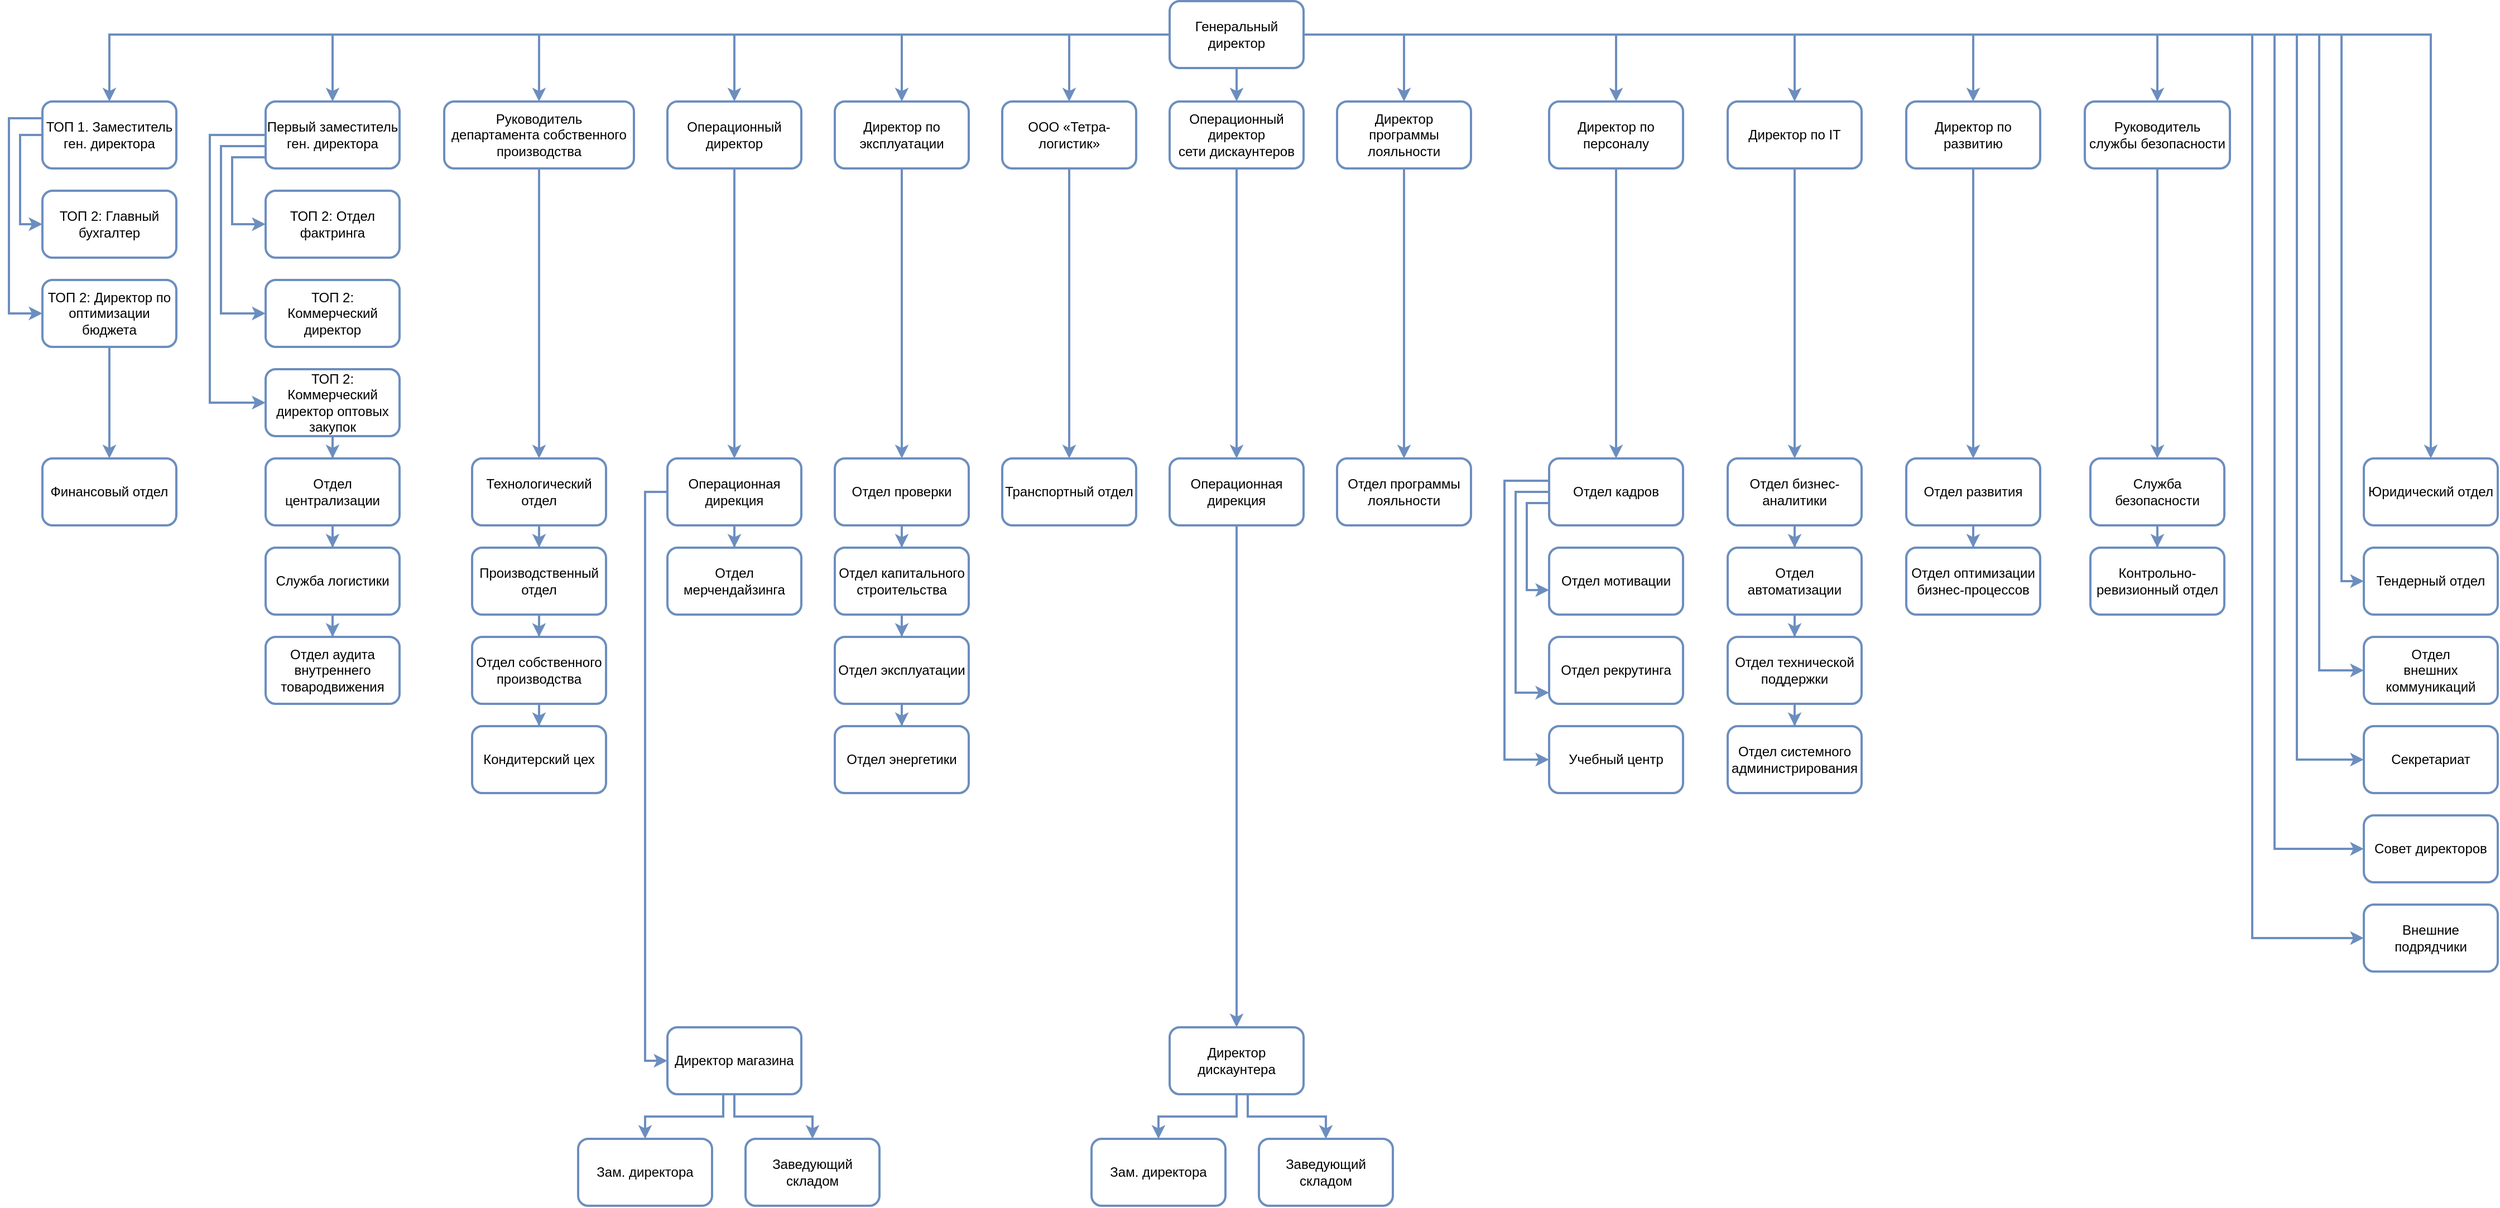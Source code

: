<mxfile version="16.6.4" type="github">
  <diagram id="-l4N7mPJnR7DwYYvwchL" name="Page-1">
    <mxGraphModel dx="2836" dy="735" grid="1" gridSize="10" guides="1" tooltips="1" connect="1" arrows="1" fold="1" page="1" pageScale="1" pageWidth="827" pageHeight="1169" math="0" shadow="0">
      <root>
        <mxCell id="0" />
        <mxCell id="1" parent="0" />
        <mxCell id="12keqQT0M9oRfYRMXGiq-3" value="" style="edgeStyle=orthogonalEdgeStyle;rounded=0;orthogonalLoop=1;jettySize=auto;html=1;strokeColor=#6C8EBF;strokeWidth=2;" parent="1" source="12keqQT0M9oRfYRMXGiq-1" target="12keqQT0M9oRfYRMXGiq-2" edge="1">
          <mxGeometry relative="1" as="geometry" />
        </mxCell>
        <mxCell id="12keqQT0M9oRfYRMXGiq-5" value="" style="edgeStyle=orthogonalEdgeStyle;rounded=0;orthogonalLoop=1;jettySize=auto;html=1;fontColor=default;strokeColor=#6C8EBF;strokeWidth=2;" parent="1" source="12keqQT0M9oRfYRMXGiq-1" target="12keqQT0M9oRfYRMXGiq-4" edge="1">
          <mxGeometry relative="1" as="geometry" />
        </mxCell>
        <mxCell id="12keqQT0M9oRfYRMXGiq-7" value="" style="edgeStyle=orthogonalEdgeStyle;rounded=0;orthogonalLoop=1;jettySize=auto;html=1;fontColor=default;strokeColor=#6C8EBF;strokeWidth=2;" parent="1" source="12keqQT0M9oRfYRMXGiq-1" target="12keqQT0M9oRfYRMXGiq-6" edge="1">
          <mxGeometry relative="1" as="geometry" />
        </mxCell>
        <mxCell id="12keqQT0M9oRfYRMXGiq-9" value="" style="edgeStyle=orthogonalEdgeStyle;rounded=0;orthogonalLoop=1;jettySize=auto;html=1;fontColor=default;strokeColor=#6C8EBF;strokeWidth=2;" parent="1" source="12keqQT0M9oRfYRMXGiq-1" target="12keqQT0M9oRfYRMXGiq-8" edge="1">
          <mxGeometry relative="1" as="geometry" />
        </mxCell>
        <mxCell id="12keqQT0M9oRfYRMXGiq-11" value="" style="edgeStyle=orthogonalEdgeStyle;rounded=0;orthogonalLoop=1;jettySize=auto;html=1;fontColor=default;strokeColor=#6C8EBF;strokeWidth=2;" parent="1" source="12keqQT0M9oRfYRMXGiq-1" target="12keqQT0M9oRfYRMXGiq-10" edge="1">
          <mxGeometry relative="1" as="geometry" />
        </mxCell>
        <mxCell id="12keqQT0M9oRfYRMXGiq-13" value="" style="edgeStyle=orthogonalEdgeStyle;rounded=0;orthogonalLoop=1;jettySize=auto;html=1;fontColor=default;strokeColor=#6C8EBF;strokeWidth=2;" parent="1" source="12keqQT0M9oRfYRMXGiq-1" target="12keqQT0M9oRfYRMXGiq-12" edge="1">
          <mxGeometry relative="1" as="geometry" />
        </mxCell>
        <mxCell id="12keqQT0M9oRfYRMXGiq-17" value="" style="edgeStyle=orthogonalEdgeStyle;rounded=0;orthogonalLoop=1;jettySize=auto;html=1;fontColor=default;strokeColor=#6C8EBF;strokeWidth=2;" parent="1" source="12keqQT0M9oRfYRMXGiq-1" target="12keqQT0M9oRfYRMXGiq-16" edge="1">
          <mxGeometry relative="1" as="geometry" />
        </mxCell>
        <mxCell id="12keqQT0M9oRfYRMXGiq-21" value="" style="edgeStyle=orthogonalEdgeStyle;rounded=0;orthogonalLoop=1;jettySize=auto;html=1;fontColor=default;strokeColor=#6C8EBF;strokeWidth=2;" parent="1" source="12keqQT0M9oRfYRMXGiq-1" target="12keqQT0M9oRfYRMXGiq-20" edge="1">
          <mxGeometry relative="1" as="geometry" />
        </mxCell>
        <mxCell id="12keqQT0M9oRfYRMXGiq-23" value="" style="edgeStyle=orthogonalEdgeStyle;rounded=0;orthogonalLoop=1;jettySize=auto;html=1;fontColor=default;strokeColor=#6C8EBF;strokeWidth=2;" parent="1" source="12keqQT0M9oRfYRMXGiq-1" target="12keqQT0M9oRfYRMXGiq-22" edge="1">
          <mxGeometry relative="1" as="geometry" />
        </mxCell>
        <mxCell id="12keqQT0M9oRfYRMXGiq-25" value="" style="edgeStyle=orthogonalEdgeStyle;rounded=0;orthogonalLoop=1;jettySize=auto;html=1;fontColor=default;strokeColor=#6C8EBF;strokeWidth=2;" parent="1" source="12keqQT0M9oRfYRMXGiq-1" target="12keqQT0M9oRfYRMXGiq-24" edge="1">
          <mxGeometry relative="1" as="geometry" />
        </mxCell>
        <mxCell id="12keqQT0M9oRfYRMXGiq-27" value="" style="edgeStyle=orthogonalEdgeStyle;rounded=0;orthogonalLoop=1;jettySize=auto;html=1;fontColor=default;strokeColor=#6C8EBF;strokeWidth=2;" parent="1" source="12keqQT0M9oRfYRMXGiq-1" target="12keqQT0M9oRfYRMXGiq-26" edge="1">
          <mxGeometry relative="1" as="geometry" />
        </mxCell>
        <mxCell id="12keqQT0M9oRfYRMXGiq-29" value="" style="edgeStyle=orthogonalEdgeStyle;rounded=0;orthogonalLoop=1;jettySize=auto;html=1;fontColor=default;strokeColor=#6C8EBF;strokeWidth=2;" parent="1" source="12keqQT0M9oRfYRMXGiq-1" target="12keqQT0M9oRfYRMXGiq-28" edge="1">
          <mxGeometry relative="1" as="geometry">
            <Array as="points">
              <mxPoint x="740" y="70" />
            </Array>
          </mxGeometry>
        </mxCell>
        <mxCell id="12keqQT0M9oRfYRMXGiq-31" value="" style="edgeStyle=orthogonalEdgeStyle;rounded=0;orthogonalLoop=1;jettySize=auto;html=1;fontColor=default;entryX=0;entryY=0.5;entryDx=0;entryDy=0;strokeColor=#6C8EBF;strokeWidth=2;" parent="1" source="12keqQT0M9oRfYRMXGiq-1" target="12keqQT0M9oRfYRMXGiq-30" edge="1">
          <mxGeometry relative="1" as="geometry">
            <Array as="points">
              <mxPoint x="660" y="70" />
              <mxPoint x="660" y="560" />
            </Array>
          </mxGeometry>
        </mxCell>
        <mxCell id="12keqQT0M9oRfYRMXGiq-33" value="" style="edgeStyle=orthogonalEdgeStyle;rounded=0;orthogonalLoop=1;jettySize=auto;html=1;fontColor=default;entryX=0;entryY=0.5;entryDx=0;entryDy=0;strokeColor=#6C8EBF;strokeWidth=2;" parent="1" source="12keqQT0M9oRfYRMXGiq-1" target="12keqQT0M9oRfYRMXGiq-32" edge="1">
          <mxGeometry relative="1" as="geometry">
            <Array as="points">
              <mxPoint x="640" y="70" />
              <mxPoint x="640" y="640" />
            </Array>
          </mxGeometry>
        </mxCell>
        <mxCell id="12keqQT0M9oRfYRMXGiq-35" value="" style="edgeStyle=orthogonalEdgeStyle;rounded=0;orthogonalLoop=1;jettySize=auto;html=1;fontColor=default;entryX=0;entryY=0.5;entryDx=0;entryDy=0;strokeColor=#6C8EBF;strokeWidth=2;" parent="1" source="12keqQT0M9oRfYRMXGiq-1" target="12keqQT0M9oRfYRMXGiq-34" edge="1">
          <mxGeometry relative="1" as="geometry">
            <Array as="points">
              <mxPoint x="620" y="70" />
              <mxPoint x="620" y="720" />
            </Array>
          </mxGeometry>
        </mxCell>
        <mxCell id="12keqQT0M9oRfYRMXGiq-37" value="" style="edgeStyle=orthogonalEdgeStyle;rounded=0;orthogonalLoop=1;jettySize=auto;html=1;fontColor=default;entryX=0;entryY=0.5;entryDx=0;entryDy=0;strokeColor=#6C8EBF;strokeWidth=2;" parent="1" source="12keqQT0M9oRfYRMXGiq-1" target="12keqQT0M9oRfYRMXGiq-36" edge="1">
          <mxGeometry relative="1" as="geometry">
            <mxPoint x="650" y="790" as="targetPoint" />
            <Array as="points">
              <mxPoint x="600" y="70" />
              <mxPoint x="600" y="800" />
            </Array>
          </mxGeometry>
        </mxCell>
        <mxCell id="12keqQT0M9oRfYRMXGiq-39" value="" style="edgeStyle=orthogonalEdgeStyle;rounded=0;orthogonalLoop=1;jettySize=auto;html=1;fontColor=default;entryX=0;entryY=0.5;entryDx=0;entryDy=0;strokeColor=#6C8EBF;strokeWidth=2;" parent="1" source="12keqQT0M9oRfYRMXGiq-1" target="12keqQT0M9oRfYRMXGiq-38" edge="1">
          <mxGeometry relative="1" as="geometry">
            <Array as="points">
              <mxPoint x="580" y="70" />
              <mxPoint x="580" y="880" />
            </Array>
          </mxGeometry>
        </mxCell>
        <mxCell id="12keqQT0M9oRfYRMXGiq-85" value="" style="edgeStyle=orthogonalEdgeStyle;rounded=0;orthogonalLoop=1;jettySize=auto;html=1;fontColor=default;entryX=0.5;entryY=0;entryDx=0;entryDy=0;strokeColor=#6C8EBF;strokeWidth=2;" parent="1" source="12keqQT0M9oRfYRMXGiq-1" target="12keqQT0M9oRfYRMXGiq-14" edge="1">
          <mxGeometry relative="1" as="geometry">
            <mxPoint x="-270" y="180" as="targetPoint" />
          </mxGeometry>
        </mxCell>
        <mxCell id="12keqQT0M9oRfYRMXGiq-1" value="&lt;span&gt;Генеральный директор&lt;/span&gt;" style="rounded=1;whiteSpace=wrap;html=1;strokeColor=#6C8EBF;strokeWidth=2;" parent="1" vertex="1">
          <mxGeometry x="-390" y="40" width="120" height="60" as="geometry" />
        </mxCell>
        <mxCell id="12keqQT0M9oRfYRMXGiq-41" value="" style="edgeStyle=orthogonalEdgeStyle;rounded=0;orthogonalLoop=1;jettySize=auto;html=1;fontColor=default;exitX=0;exitY=0.5;exitDx=0;exitDy=0;entryX=0;entryY=0.5;entryDx=0;entryDy=0;strokeColor=#6C8EBF;strokeWidth=2;" parent="1" source="12keqQT0M9oRfYRMXGiq-2" target="12keqQT0M9oRfYRMXGiq-40" edge="1">
          <mxGeometry relative="1" as="geometry" />
        </mxCell>
        <mxCell id="12keqQT0M9oRfYRMXGiq-2" value="ТОП 1. Заместитель ген. директора" style="rounded=1;strokeWidth=2;connectable=1;whiteSpace=wrap;html=1;fontColor=default;strokeColor=#6C8EBF;" parent="1" vertex="1">
          <mxGeometry x="-1400" y="130" width="120" height="60" as="geometry" />
        </mxCell>
        <mxCell id="12keqQT0M9oRfYRMXGiq-49" value="" style="edgeStyle=orthogonalEdgeStyle;rounded=0;orthogonalLoop=1;jettySize=auto;html=1;fontColor=default;exitX=0;exitY=0.5;exitDx=0;exitDy=0;entryX=0;entryY=0.5;entryDx=0;entryDy=0;strokeColor=#6C8EBF;strokeWidth=2;" parent="1" source="12keqQT0M9oRfYRMXGiq-4" target="12keqQT0M9oRfYRMXGiq-48" edge="1">
          <mxGeometry relative="1" as="geometry">
            <Array as="points">
              <mxPoint x="-1200" y="170" />
              <mxPoint x="-1240" y="170" />
              <mxPoint x="-1240" y="320" />
            </Array>
          </mxGeometry>
        </mxCell>
        <mxCell id="12keqQT0M9oRfYRMXGiq-51" value="" style="edgeStyle=orthogonalEdgeStyle;rounded=0;orthogonalLoop=1;jettySize=auto;html=1;fontColor=default;strokeColor=#6C8EBF;strokeWidth=2;" parent="1" source="12keqQT0M9oRfYRMXGiq-4" target="12keqQT0M9oRfYRMXGiq-50" edge="1">
          <mxGeometry relative="1" as="geometry">
            <Array as="points">
              <mxPoint x="-1250" y="160" />
              <mxPoint x="-1250" y="400" />
            </Array>
          </mxGeometry>
        </mxCell>
        <mxCell id="12keqQT0M9oRfYRMXGiq-53" value="" style="edgeStyle=orthogonalEdgeStyle;rounded=0;orthogonalLoop=1;jettySize=auto;html=1;fontColor=default;strokeColor=#6C8EBF;strokeWidth=2;" parent="1" source="12keqQT0M9oRfYRMXGiq-4" target="12keqQT0M9oRfYRMXGiq-52" edge="1">
          <mxGeometry relative="1" as="geometry">
            <Array as="points">
              <mxPoint x="-1230" y="180" />
              <mxPoint x="-1230" y="240" />
            </Array>
          </mxGeometry>
        </mxCell>
        <mxCell id="12keqQT0M9oRfYRMXGiq-4" value="Первый заместитель ген. директора" style="rounded=1;whiteSpace=wrap;fontColor=default;strokeColor=#6C8EBF;strokeWidth=2;" parent="1" vertex="1">
          <mxGeometry x="-1200" y="130" width="120" height="60" as="geometry" />
        </mxCell>
        <mxCell id="12keqQT0M9oRfYRMXGiq-61" value="" style="edgeStyle=orthogonalEdgeStyle;rounded=0;orthogonalLoop=1;jettySize=auto;html=1;fontColor=default;strokeColor=#6C8EBF;strokeWidth=2;" parent="1" source="12keqQT0M9oRfYRMXGiq-6" target="12keqQT0M9oRfYRMXGiq-60" edge="1">
          <mxGeometry relative="1" as="geometry" />
        </mxCell>
        <mxCell id="12keqQT0M9oRfYRMXGiq-6" value="Руководитель департамента собственного производства" style="whiteSpace=wrap;rounded=1;strokeColor=#6C8EBF;strokeWidth=2;" parent="1" vertex="1">
          <mxGeometry x="-1040" y="130" width="170" height="60" as="geometry" />
        </mxCell>
        <mxCell id="12keqQT0M9oRfYRMXGiq-69" value="" style="edgeStyle=orthogonalEdgeStyle;rounded=0;orthogonalLoop=1;jettySize=auto;html=1;fontColor=default;strokeColor=#6C8EBF;strokeWidth=2;" parent="1" source="12keqQT0M9oRfYRMXGiq-8" target="12keqQT0M9oRfYRMXGiq-68" edge="1">
          <mxGeometry relative="1" as="geometry" />
        </mxCell>
        <mxCell id="12keqQT0M9oRfYRMXGiq-8" value="Операционный директор" style="whiteSpace=wrap;rounded=1;strokeColor=#6C8EBF;strokeWidth=2;" parent="1" vertex="1">
          <mxGeometry x="-840" y="130" width="120" height="60" as="geometry" />
        </mxCell>
        <mxCell id="12keqQT0M9oRfYRMXGiq-73" value="" style="edgeStyle=orthogonalEdgeStyle;rounded=0;orthogonalLoop=1;jettySize=auto;html=1;fontColor=default;strokeColor=#6C8EBF;strokeWidth=2;" parent="1" source="12keqQT0M9oRfYRMXGiq-10" target="12keqQT0M9oRfYRMXGiq-72" edge="1">
          <mxGeometry relative="1" as="geometry" />
        </mxCell>
        <mxCell id="12keqQT0M9oRfYRMXGiq-10" value="Директор по эксплуатации" style="whiteSpace=wrap;rounded=1;strokeColor=#6C8EBF;strokeWidth=2;" parent="1" vertex="1">
          <mxGeometry x="-690" y="130" width="120" height="60" as="geometry" />
        </mxCell>
        <mxCell id="12keqQT0M9oRfYRMXGiq-81" value="" style="edgeStyle=orthogonalEdgeStyle;rounded=0;orthogonalLoop=1;jettySize=auto;html=1;fontColor=default;strokeColor=#6C8EBF;strokeWidth=2;" parent="1" source="12keqQT0M9oRfYRMXGiq-12" target="12keqQT0M9oRfYRMXGiq-80" edge="1">
          <mxGeometry relative="1" as="geometry" />
        </mxCell>
        <mxCell id="12keqQT0M9oRfYRMXGiq-12" value="ООО «Тетра-логистик»" style="whiteSpace=wrap;rounded=1;strokeColor=#6C8EBF;strokeWidth=2;" parent="1" vertex="1">
          <mxGeometry x="-540" y="130" width="120" height="60" as="geometry" />
        </mxCell>
        <mxCell id="12keqQT0M9oRfYRMXGiq-83" value="" style="edgeStyle=orthogonalEdgeStyle;rounded=0;orthogonalLoop=1;jettySize=auto;html=1;fontColor=default;strokeColor=#6C8EBF;strokeWidth=2;" parent="1" source="12keqQT0M9oRfYRMXGiq-14" target="12keqQT0M9oRfYRMXGiq-82" edge="1">
          <mxGeometry relative="1" as="geometry" />
        </mxCell>
        <mxCell id="12keqQT0M9oRfYRMXGiq-14" value="Операционный директор сети дискаунтеров" style="whiteSpace=wrap;rounded=1;strokeColor=#6C8EBF;strokeWidth=2;" parent="1" vertex="1">
          <mxGeometry x="-390" y="130" width="120" height="60" as="geometry" />
        </mxCell>
        <mxCell id="12keqQT0M9oRfYRMXGiq-87" value="" style="edgeStyle=orthogonalEdgeStyle;rounded=0;orthogonalLoop=1;jettySize=auto;html=1;fontColor=default;strokeColor=#6C8EBF;strokeWidth=2;" parent="1" source="12keqQT0M9oRfYRMXGiq-16" target="12keqQT0M9oRfYRMXGiq-86" edge="1">
          <mxGeometry relative="1" as="geometry" />
        </mxCell>
        <mxCell id="12keqQT0M9oRfYRMXGiq-16" value="Директор программы лояльности" style="whiteSpace=wrap;rounded=1;strokeColor=#6C8EBF;strokeWidth=2;" parent="1" vertex="1">
          <mxGeometry x="-240" y="130" width="120" height="60" as="geometry" />
        </mxCell>
        <mxCell id="12keqQT0M9oRfYRMXGiq-89" value="" style="edgeStyle=orthogonalEdgeStyle;rounded=0;orthogonalLoop=1;jettySize=auto;html=1;fontColor=default;strokeColor=#6C8EBF;strokeWidth=2;" parent="1" source="12keqQT0M9oRfYRMXGiq-20" target="12keqQT0M9oRfYRMXGiq-88" edge="1">
          <mxGeometry relative="1" as="geometry" />
        </mxCell>
        <mxCell id="12keqQT0M9oRfYRMXGiq-20" value="Директор по персоналу" style="whiteSpace=wrap;rounded=1;strokeColor=#6C8EBF;strokeWidth=2;" parent="1" vertex="1">
          <mxGeometry x="-50" y="130" width="120" height="60" as="geometry" />
        </mxCell>
        <mxCell id="12keqQT0M9oRfYRMXGiq-97" value="" style="edgeStyle=orthogonalEdgeStyle;rounded=0;orthogonalLoop=1;jettySize=auto;html=1;fontColor=default;strokeColor=#6C8EBF;strokeWidth=2;" parent="1" source="12keqQT0M9oRfYRMXGiq-22" target="12keqQT0M9oRfYRMXGiq-96" edge="1">
          <mxGeometry relative="1" as="geometry" />
        </mxCell>
        <mxCell id="12keqQT0M9oRfYRMXGiq-22" value="Директор по IT" style="whiteSpace=wrap;rounded=1;strokeColor=#6C8EBF;strokeWidth=2;" parent="1" vertex="1">
          <mxGeometry x="110" y="130" width="120" height="60" as="geometry" />
        </mxCell>
        <mxCell id="12keqQT0M9oRfYRMXGiq-105" value="" style="edgeStyle=orthogonalEdgeStyle;rounded=0;orthogonalLoop=1;jettySize=auto;html=1;fontColor=default;strokeColor=#6C8EBF;strokeWidth=2;" parent="1" source="12keqQT0M9oRfYRMXGiq-24" target="12keqQT0M9oRfYRMXGiq-104" edge="1">
          <mxGeometry relative="1" as="geometry" />
        </mxCell>
        <mxCell id="12keqQT0M9oRfYRMXGiq-24" value="Директор по развитию" style="whiteSpace=wrap;rounded=1;strokeColor=#6C8EBF;strokeWidth=2;" parent="1" vertex="1">
          <mxGeometry x="270" y="130" width="120" height="60" as="geometry" />
        </mxCell>
        <mxCell id="12keqQT0M9oRfYRMXGiq-107" value="" style="edgeStyle=orthogonalEdgeStyle;rounded=0;orthogonalLoop=1;jettySize=auto;html=1;fontColor=default;strokeColor=#6C8EBF;strokeWidth=2;" parent="1" source="12keqQT0M9oRfYRMXGiq-26" target="12keqQT0M9oRfYRMXGiq-106" edge="1">
          <mxGeometry relative="1" as="geometry" />
        </mxCell>
        <mxCell id="12keqQT0M9oRfYRMXGiq-26" value="Руководитель службы безопасности" style="whiteSpace=wrap;rounded=1;strokeColor=#6C8EBF;strokeWidth=2;" parent="1" vertex="1">
          <mxGeometry x="430" y="130" width="130" height="60" as="geometry" />
        </mxCell>
        <mxCell id="12keqQT0M9oRfYRMXGiq-28" value="Юридический отдел" style="whiteSpace=wrap;rounded=1;strokeColor=#6C8EBF;strokeWidth=2;" parent="1" vertex="1">
          <mxGeometry x="680" y="450" width="120" height="60" as="geometry" />
        </mxCell>
        <mxCell id="12keqQT0M9oRfYRMXGiq-30" value="Тендерный отдел" style="whiteSpace=wrap;rounded=1;strokeColor=#6C8EBF;strokeWidth=2;" parent="1" vertex="1">
          <mxGeometry x="680" y="530" width="120" height="60" as="geometry" />
        </mxCell>
        <mxCell id="12keqQT0M9oRfYRMXGiq-32" value="Отдел&#xa;внешних коммуникаций" style="whiteSpace=wrap;rounded=1;strokeColor=#6C8EBF;strokeWidth=2;" parent="1" vertex="1">
          <mxGeometry x="680" y="610" width="120" height="60" as="geometry" />
        </mxCell>
        <mxCell id="12keqQT0M9oRfYRMXGiq-34" value="Секретариат" style="whiteSpace=wrap;rounded=1;strokeColor=#6C8EBF;strokeWidth=2;" parent="1" vertex="1">
          <mxGeometry x="680" y="690" width="120" height="60" as="geometry" />
        </mxCell>
        <mxCell id="12keqQT0M9oRfYRMXGiq-36" value="Совет директоров" style="whiteSpace=wrap;html=1;rounded=1;strokeColor=#6C8EBF;strokeWidth=2;" parent="1" vertex="1">
          <mxGeometry x="680" y="770" width="120" height="60" as="geometry" />
        </mxCell>
        <mxCell id="12keqQT0M9oRfYRMXGiq-38" value="Внешние подрядчики" style="whiteSpace=wrap;html=1;rounded=1;strokeColor=#6C8EBF;strokeWidth=2;" parent="1" vertex="1">
          <mxGeometry x="680" y="850" width="120" height="60" as="geometry" />
        </mxCell>
        <mxCell id="12keqQT0M9oRfYRMXGiq-43" value="" style="edgeStyle=orthogonalEdgeStyle;rounded=0;orthogonalLoop=1;jettySize=auto;html=1;fontColor=default;entryX=0;entryY=0.5;entryDx=0;entryDy=0;exitX=0;exitY=0.25;exitDx=0;exitDy=0;strokeColor=#6C8EBF;strokeWidth=2;" parent="1" source="12keqQT0M9oRfYRMXGiq-2" target="12keqQT0M9oRfYRMXGiq-42" edge="1">
          <mxGeometry relative="1" as="geometry">
            <Array as="points">
              <mxPoint x="-1430" y="145" />
              <mxPoint x="-1430" y="320" />
            </Array>
          </mxGeometry>
        </mxCell>
        <mxCell id="12keqQT0M9oRfYRMXGiq-40" value="ТОП 2: Главный бухгалтер" style="whiteSpace=wrap;html=1;rounded=1;strokeWidth=2;strokeColor=#6C8EBF;" parent="1" vertex="1">
          <mxGeometry x="-1400" y="210" width="120" height="60" as="geometry" />
        </mxCell>
        <mxCell id="12keqQT0M9oRfYRMXGiq-47" value="" style="edgeStyle=orthogonalEdgeStyle;rounded=0;orthogonalLoop=1;jettySize=auto;html=1;fontColor=default;strokeColor=#6C8EBF;strokeWidth=2;" parent="1" source="12keqQT0M9oRfYRMXGiq-42" target="12keqQT0M9oRfYRMXGiq-46" edge="1">
          <mxGeometry relative="1" as="geometry" />
        </mxCell>
        <mxCell id="12keqQT0M9oRfYRMXGiq-42" value="ТОП 2: Директор по оптимизации бюджета" style="whiteSpace=wrap;html=1;rounded=1;strokeWidth=2;strokeColor=#6C8EBF;" parent="1" vertex="1">
          <mxGeometry x="-1400" y="290" width="120" height="60" as="geometry" />
        </mxCell>
        <mxCell id="12keqQT0M9oRfYRMXGiq-46" value="Финансовый отдел" style="whiteSpace=wrap;html=1;rounded=1;strokeWidth=2;strokeColor=#6C8EBF;" parent="1" vertex="1">
          <mxGeometry x="-1400" y="450" width="120" height="60" as="geometry" />
        </mxCell>
        <mxCell id="12keqQT0M9oRfYRMXGiq-48" value="ТОП 2: Коммерческий директор" style="whiteSpace=wrap;html=1;rounded=1;strokeColor=#6C8EBF;strokeWidth=2;" parent="1" vertex="1">
          <mxGeometry x="-1200" y="290" width="120" height="60" as="geometry" />
        </mxCell>
        <mxCell id="12keqQT0M9oRfYRMXGiq-57" value="" style="edgeStyle=orthogonalEdgeStyle;rounded=0;orthogonalLoop=1;jettySize=auto;html=1;fontColor=default;strokeColor=#6C8EBF;strokeWidth=2;" parent="1" source="12keqQT0M9oRfYRMXGiq-50" target="12keqQT0M9oRfYRMXGiq-56" edge="1">
          <mxGeometry relative="1" as="geometry" />
        </mxCell>
        <mxCell id="12keqQT0M9oRfYRMXGiq-50" value="ТОП 2: Коммерческий директор оптовых закупок" style="whiteSpace=wrap;html=1;rounded=1;strokeColor=#6C8EBF;strokeWidth=2;" parent="1" vertex="1">
          <mxGeometry x="-1200" y="370" width="120" height="60" as="geometry" />
        </mxCell>
        <mxCell id="12keqQT0M9oRfYRMXGiq-52" value="ТОП 2: Отдел фактринга" style="whiteSpace=wrap;html=1;rounded=1;strokeColor=#6C8EBF;strokeWidth=2;" parent="1" vertex="1">
          <mxGeometry x="-1200" y="210" width="120" height="60" as="geometry" />
        </mxCell>
        <mxCell id="12keqQT0M9oRfYRMXGiq-59" value="" style="edgeStyle=orthogonalEdgeStyle;rounded=0;orthogonalLoop=1;jettySize=auto;html=1;fontColor=default;strokeColor=#6C8EBF;strokeWidth=2;" parent="1" source="12keqQT0M9oRfYRMXGiq-56" target="12keqQT0M9oRfYRMXGiq-58" edge="1">
          <mxGeometry relative="1" as="geometry" />
        </mxCell>
        <mxCell id="12keqQT0M9oRfYRMXGiq-56" value="Отдел централизации" style="whiteSpace=wrap;html=1;rounded=1;strokeColor=#6C8EBF;strokeWidth=2;" parent="1" vertex="1">
          <mxGeometry x="-1200" y="450" width="120" height="60" as="geometry" />
        </mxCell>
        <mxCell id="pg545O4K7OCU_om_r-16-10" value="" style="edgeStyle=orthogonalEdgeStyle;rounded=0;orthogonalLoop=1;jettySize=auto;html=1;strokeColor=#6C8EBF;strokeWidth=2;" edge="1" parent="1" source="12keqQT0M9oRfYRMXGiq-58" target="pg545O4K7OCU_om_r-16-9">
          <mxGeometry relative="1" as="geometry" />
        </mxCell>
        <mxCell id="12keqQT0M9oRfYRMXGiq-58" value="Служба логистики" style="whiteSpace=wrap;html=1;rounded=1;strokeColor=#6C8EBF;strokeWidth=2;" parent="1" vertex="1">
          <mxGeometry x="-1200" y="530" width="120" height="60" as="geometry" />
        </mxCell>
        <mxCell id="12keqQT0M9oRfYRMXGiq-63" value="" style="edgeStyle=orthogonalEdgeStyle;rounded=0;orthogonalLoop=1;jettySize=auto;html=1;fontColor=default;strokeColor=#6C8EBF;strokeWidth=2;" parent="1" source="12keqQT0M9oRfYRMXGiq-60" target="12keqQT0M9oRfYRMXGiq-62" edge="1">
          <mxGeometry relative="1" as="geometry" />
        </mxCell>
        <mxCell id="12keqQT0M9oRfYRMXGiq-60" value="Технологический отдел" style="whiteSpace=wrap;html=1;rounded=1;strokeColor=#6C8EBF;strokeWidth=2;" parent="1" vertex="1">
          <mxGeometry x="-1015" y="450" width="120" height="60" as="geometry" />
        </mxCell>
        <mxCell id="12keqQT0M9oRfYRMXGiq-65" value="" style="edgeStyle=orthogonalEdgeStyle;rounded=0;orthogonalLoop=1;jettySize=auto;html=1;fontColor=default;strokeColor=#6C8EBF;strokeWidth=2;" parent="1" source="12keqQT0M9oRfYRMXGiq-62" target="12keqQT0M9oRfYRMXGiq-64" edge="1">
          <mxGeometry relative="1" as="geometry" />
        </mxCell>
        <mxCell id="12keqQT0M9oRfYRMXGiq-62" value="Производственный отдел" style="whiteSpace=wrap;html=1;rounded=1;strokeColor=#6C8EBF;strokeWidth=2;" parent="1" vertex="1">
          <mxGeometry x="-1015" y="530" width="120" height="60" as="geometry" />
        </mxCell>
        <mxCell id="12keqQT0M9oRfYRMXGiq-67" value="" style="edgeStyle=orthogonalEdgeStyle;rounded=0;orthogonalLoop=1;jettySize=auto;html=1;fontColor=default;strokeColor=#6C8EBF;strokeWidth=2;" parent="1" source="12keqQT0M9oRfYRMXGiq-64" target="12keqQT0M9oRfYRMXGiq-66" edge="1">
          <mxGeometry relative="1" as="geometry" />
        </mxCell>
        <mxCell id="12keqQT0M9oRfYRMXGiq-64" value="Отдел собственного производства" style="whiteSpace=wrap;html=1;rounded=1;strokeColor=#6C8EBF;strokeWidth=2;" parent="1" vertex="1">
          <mxGeometry x="-1015" y="610" width="120" height="60" as="geometry" />
        </mxCell>
        <mxCell id="12keqQT0M9oRfYRMXGiq-66" value="Кондитерский цех" style="whiteSpace=wrap;html=1;rounded=1;strokeColor=#6C8EBF;strokeWidth=2;" parent="1" vertex="1">
          <mxGeometry x="-1015" y="690" width="120" height="60" as="geometry" />
        </mxCell>
        <mxCell id="12keqQT0M9oRfYRMXGiq-71" value="" style="edgeStyle=orthogonalEdgeStyle;rounded=0;orthogonalLoop=1;jettySize=auto;html=1;fontColor=default;strokeColor=#6C8EBF;strokeWidth=2;" parent="1" source="12keqQT0M9oRfYRMXGiq-68" target="12keqQT0M9oRfYRMXGiq-70" edge="1">
          <mxGeometry relative="1" as="geometry" />
        </mxCell>
        <mxCell id="12keqQT0M9oRfYRMXGiq-109" value="" style="edgeStyle=orthogonalEdgeStyle;rounded=0;orthogonalLoop=1;jettySize=auto;html=1;fontColor=default;strokeColor=#6C8EBF;strokeWidth=2;" parent="1" source="12keqQT0M9oRfYRMXGiq-68" target="12keqQT0M9oRfYRMXGiq-108" edge="1">
          <mxGeometry relative="1" as="geometry">
            <Array as="points">
              <mxPoint x="-860" y="480" />
              <mxPoint x="-860" y="990" />
            </Array>
          </mxGeometry>
        </mxCell>
        <mxCell id="12keqQT0M9oRfYRMXGiq-68" value="Операционная дирекция" style="whiteSpace=wrap;html=1;rounded=1;strokeColor=#6C8EBF;strokeWidth=2;" parent="1" vertex="1">
          <mxGeometry x="-840" y="450" width="120" height="60" as="geometry" />
        </mxCell>
        <mxCell id="12keqQT0M9oRfYRMXGiq-70" value="Отдел мерчендайзинга" style="whiteSpace=wrap;html=1;rounded=1;strokeColor=#6C8EBF;strokeWidth=2;" parent="1" vertex="1">
          <mxGeometry x="-840" y="530" width="120" height="60" as="geometry" />
        </mxCell>
        <mxCell id="12keqQT0M9oRfYRMXGiq-75" value="" style="edgeStyle=orthogonalEdgeStyle;rounded=0;orthogonalLoop=1;jettySize=auto;html=1;fontColor=default;strokeColor=#6C8EBF;strokeWidth=2;" parent="1" source="12keqQT0M9oRfYRMXGiq-72" target="12keqQT0M9oRfYRMXGiq-74" edge="1">
          <mxGeometry relative="1" as="geometry" />
        </mxCell>
        <mxCell id="12keqQT0M9oRfYRMXGiq-72" value="Отдел проверки" style="whiteSpace=wrap;html=1;rounded=1;strokeColor=#6C8EBF;strokeWidth=2;" parent="1" vertex="1">
          <mxGeometry x="-690" y="450" width="120" height="60" as="geometry" />
        </mxCell>
        <mxCell id="12keqQT0M9oRfYRMXGiq-77" value="" style="edgeStyle=orthogonalEdgeStyle;rounded=0;orthogonalLoop=1;jettySize=auto;html=1;fontColor=default;strokeColor=#6C8EBF;strokeWidth=2;" parent="1" source="12keqQT0M9oRfYRMXGiq-74" target="12keqQT0M9oRfYRMXGiq-76" edge="1">
          <mxGeometry relative="1" as="geometry" />
        </mxCell>
        <mxCell id="12keqQT0M9oRfYRMXGiq-74" value="Отдел капитального строительства" style="whiteSpace=wrap;html=1;rounded=1;strokeColor=#6C8EBF;strokeWidth=2;" parent="1" vertex="1">
          <mxGeometry x="-690" y="530" width="120" height="60" as="geometry" />
        </mxCell>
        <mxCell id="12keqQT0M9oRfYRMXGiq-79" value="" style="edgeStyle=orthogonalEdgeStyle;rounded=0;orthogonalLoop=1;jettySize=auto;html=1;fontColor=default;strokeColor=#6C8EBF;strokeWidth=2;" parent="1" source="12keqQT0M9oRfYRMXGiq-76" target="12keqQT0M9oRfYRMXGiq-78" edge="1">
          <mxGeometry relative="1" as="geometry" />
        </mxCell>
        <mxCell id="12keqQT0M9oRfYRMXGiq-76" value="Отдел эксплуатации" style="whiteSpace=wrap;html=1;rounded=1;strokeColor=#6C8EBF;strokeWidth=2;" parent="1" vertex="1">
          <mxGeometry x="-690" y="610" width="120" height="60" as="geometry" />
        </mxCell>
        <mxCell id="12keqQT0M9oRfYRMXGiq-78" value="Отдел энергетики" style="whiteSpace=wrap;html=1;rounded=1;strokeColor=#6C8EBF;strokeWidth=2;" parent="1" vertex="1">
          <mxGeometry x="-690" y="690" width="120" height="60" as="geometry" />
        </mxCell>
        <mxCell id="12keqQT0M9oRfYRMXGiq-80" value="Транспортный отдел" style="whiteSpace=wrap;html=1;rounded=1;strokeColor=#6C8EBF;strokeWidth=2;" parent="1" vertex="1">
          <mxGeometry x="-540" y="450" width="120" height="60" as="geometry" />
        </mxCell>
        <mxCell id="12keqQT0M9oRfYRMXGiq-111" value="" style="edgeStyle=orthogonalEdgeStyle;rounded=0;orthogonalLoop=1;jettySize=auto;html=1;fontColor=default;strokeColor=#6C8EBF;strokeWidth=2;" parent="1" source="12keqQT0M9oRfYRMXGiq-82" target="12keqQT0M9oRfYRMXGiq-110" edge="1">
          <mxGeometry relative="1" as="geometry" />
        </mxCell>
        <mxCell id="12keqQT0M9oRfYRMXGiq-82" value="Операционная дирекция" style="whiteSpace=wrap;html=1;rounded=1;strokeColor=#6C8EBF;strokeWidth=2;" parent="1" vertex="1">
          <mxGeometry x="-390" y="450" width="120" height="60" as="geometry" />
        </mxCell>
        <mxCell id="12keqQT0M9oRfYRMXGiq-86" value="Отдел программы лояльности" style="whiteSpace=wrap;html=1;rounded=1;strokeColor=#6C8EBF;strokeWidth=2;" parent="1" vertex="1">
          <mxGeometry x="-240" y="450" width="120" height="60" as="geometry" />
        </mxCell>
        <mxCell id="12keqQT0M9oRfYRMXGiq-91" value="" style="edgeStyle=orthogonalEdgeStyle;rounded=0;orthogonalLoop=1;jettySize=auto;html=1;fontColor=default;strokeColor=#6C8EBF;strokeWidth=2;" parent="1" source="12keqQT0M9oRfYRMXGiq-88" edge="1">
          <mxGeometry relative="1" as="geometry">
            <mxPoint x="-50" y="568" as="targetPoint" />
            <Array as="points">
              <mxPoint x="-70" y="490" />
              <mxPoint x="-70" y="568" />
            </Array>
          </mxGeometry>
        </mxCell>
        <mxCell id="12keqQT0M9oRfYRMXGiq-93" value="" style="edgeStyle=orthogonalEdgeStyle;rounded=0;orthogonalLoop=1;jettySize=auto;html=1;fontColor=default;strokeColor=#6C8EBF;strokeWidth=2;" parent="1" source="12keqQT0M9oRfYRMXGiq-88" target="12keqQT0M9oRfYRMXGiq-92" edge="1">
          <mxGeometry relative="1" as="geometry">
            <Array as="points">
              <mxPoint x="-80" y="480" />
              <mxPoint x="-80" y="660" />
            </Array>
          </mxGeometry>
        </mxCell>
        <mxCell id="12keqQT0M9oRfYRMXGiq-95" value="" style="edgeStyle=orthogonalEdgeStyle;rounded=0;orthogonalLoop=1;jettySize=auto;html=1;fontColor=default;strokeColor=#6C8EBF;strokeWidth=2;" parent="1" source="12keqQT0M9oRfYRMXGiq-88" target="12keqQT0M9oRfYRMXGiq-94" edge="1">
          <mxGeometry relative="1" as="geometry">
            <Array as="points">
              <mxPoint x="-90" y="470" />
              <mxPoint x="-90" y="720" />
            </Array>
          </mxGeometry>
        </mxCell>
        <mxCell id="12keqQT0M9oRfYRMXGiq-88" value="Отдел кадров" style="whiteSpace=wrap;html=1;rounded=1;strokeColor=#6C8EBF;strokeWidth=2;" parent="1" vertex="1">
          <mxGeometry x="-50" y="450" width="120" height="60" as="geometry" />
        </mxCell>
        <mxCell id="12keqQT0M9oRfYRMXGiq-90" value="Отдел мотивации" style="whiteSpace=wrap;html=1;rounded=1;strokeColor=#6C8EBF;strokeWidth=2;" parent="1" vertex="1">
          <mxGeometry x="-50" y="530" width="120" height="60" as="geometry" />
        </mxCell>
        <mxCell id="12keqQT0M9oRfYRMXGiq-92" value="Отдел рекрутинга" style="whiteSpace=wrap;html=1;rounded=1;strokeColor=#6C8EBF;strokeWidth=2;" parent="1" vertex="1">
          <mxGeometry x="-50" y="610" width="120" height="60" as="geometry" />
        </mxCell>
        <mxCell id="12keqQT0M9oRfYRMXGiq-94" value="Учебный центр" style="whiteSpace=wrap;html=1;rounded=1;strokeColor=#6C8EBF;strokeWidth=2;" parent="1" vertex="1">
          <mxGeometry x="-50" y="690" width="120" height="60" as="geometry" />
        </mxCell>
        <mxCell id="12keqQT0M9oRfYRMXGiq-99" value="" style="edgeStyle=orthogonalEdgeStyle;rounded=0;orthogonalLoop=1;jettySize=auto;html=1;fontColor=default;strokeColor=#6C8EBF;strokeWidth=2;" parent="1" source="12keqQT0M9oRfYRMXGiq-96" target="12keqQT0M9oRfYRMXGiq-98" edge="1">
          <mxGeometry relative="1" as="geometry" />
        </mxCell>
        <mxCell id="12keqQT0M9oRfYRMXGiq-96" value="Отдел бизнес-аналитики" style="whiteSpace=wrap;html=1;rounded=1;strokeColor=#6C8EBF;strokeWidth=2;" parent="1" vertex="1">
          <mxGeometry x="110" y="450" width="120" height="60" as="geometry" />
        </mxCell>
        <mxCell id="12keqQT0M9oRfYRMXGiq-101" value="" style="edgeStyle=orthogonalEdgeStyle;rounded=0;orthogonalLoop=1;jettySize=auto;html=1;fontColor=default;strokeColor=#6C8EBF;strokeWidth=2;" parent="1" source="12keqQT0M9oRfYRMXGiq-98" target="12keqQT0M9oRfYRMXGiq-100" edge="1">
          <mxGeometry relative="1" as="geometry" />
        </mxCell>
        <mxCell id="12keqQT0M9oRfYRMXGiq-98" value="Отдел автоматизации" style="whiteSpace=wrap;html=1;rounded=1;strokeColor=#6C8EBF;strokeWidth=2;" parent="1" vertex="1">
          <mxGeometry x="110" y="530" width="120" height="60" as="geometry" />
        </mxCell>
        <mxCell id="12keqQT0M9oRfYRMXGiq-103" value="" style="edgeStyle=orthogonalEdgeStyle;rounded=0;orthogonalLoop=1;jettySize=auto;html=1;fontColor=default;strokeColor=#6C8EBF;strokeWidth=2;" parent="1" source="12keqQT0M9oRfYRMXGiq-100" target="12keqQT0M9oRfYRMXGiq-102" edge="1">
          <mxGeometry relative="1" as="geometry" />
        </mxCell>
        <mxCell id="12keqQT0M9oRfYRMXGiq-100" value="Отдел технической поддержки" style="whiteSpace=wrap;html=1;rounded=1;strokeColor=#6C8EBF;strokeWidth=2;" parent="1" vertex="1">
          <mxGeometry x="110" y="610" width="120" height="60" as="geometry" />
        </mxCell>
        <mxCell id="12keqQT0M9oRfYRMXGiq-102" value="Отдел системного администрирования" style="whiteSpace=wrap;html=1;rounded=1;strokeColor=#6C8EBF;strokeWidth=2;" parent="1" vertex="1">
          <mxGeometry x="110" y="690" width="120" height="60" as="geometry" />
        </mxCell>
        <mxCell id="pg545O4K7OCU_om_r-16-4" value="" style="edgeStyle=orthogonalEdgeStyle;rounded=0;orthogonalLoop=1;jettySize=auto;html=1;strokeColor=#6C8EBF;strokeWidth=2;" edge="1" parent="1" source="12keqQT0M9oRfYRMXGiq-104" target="pg545O4K7OCU_om_r-16-3">
          <mxGeometry relative="1" as="geometry" />
        </mxCell>
        <mxCell id="12keqQT0M9oRfYRMXGiq-104" value="Отдел развития" style="whiteSpace=wrap;html=1;rounded=1;strokeColor=#6C8EBF;strokeWidth=2;" parent="1" vertex="1">
          <mxGeometry x="270" y="450" width="120" height="60" as="geometry" />
        </mxCell>
        <mxCell id="pg545O4K7OCU_om_r-16-8" value="" style="edgeStyle=orthogonalEdgeStyle;rounded=0;orthogonalLoop=1;jettySize=auto;html=1;strokeColor=#6C8EBF;strokeWidth=2;" edge="1" parent="1" source="12keqQT0M9oRfYRMXGiq-106" target="pg545O4K7OCU_om_r-16-7">
          <mxGeometry relative="1" as="geometry" />
        </mxCell>
        <mxCell id="12keqQT0M9oRfYRMXGiq-106" value="Служба безопасности" style="whiteSpace=wrap;html=1;rounded=1;strokeColor=#6C8EBF;strokeWidth=2;" parent="1" vertex="1">
          <mxGeometry x="435" y="450" width="120" height="60" as="geometry" />
        </mxCell>
        <mxCell id="12keqQT0M9oRfYRMXGiq-113" value="" style="edgeStyle=orthogonalEdgeStyle;rounded=0;orthogonalLoop=1;jettySize=auto;html=1;fontColor=default;strokeColor=#6C8EBF;strokeWidth=2;" parent="1" source="12keqQT0M9oRfYRMXGiq-108" target="12keqQT0M9oRfYRMXGiq-112" edge="1">
          <mxGeometry relative="1" as="geometry">
            <Array as="points">
              <mxPoint x="-790" y="1040" />
              <mxPoint x="-860" y="1040" />
            </Array>
          </mxGeometry>
        </mxCell>
        <mxCell id="12keqQT0M9oRfYRMXGiq-115" value="" style="edgeStyle=orthogonalEdgeStyle;rounded=0;orthogonalLoop=1;jettySize=auto;html=1;fontColor=default;strokeColor=#6C8EBF;strokeWidth=2;" parent="1" source="12keqQT0M9oRfYRMXGiq-108" target="12keqQT0M9oRfYRMXGiq-114" edge="1">
          <mxGeometry relative="1" as="geometry">
            <Array as="points">
              <mxPoint x="-780" y="1040" />
              <mxPoint x="-710" y="1040" />
            </Array>
          </mxGeometry>
        </mxCell>
        <mxCell id="12keqQT0M9oRfYRMXGiq-108" value="Директор магазина" style="whiteSpace=wrap;html=1;rounded=1;strokeColor=#6C8EBF;strokeWidth=2;" parent="1" vertex="1">
          <mxGeometry x="-840" y="960" width="120" height="60" as="geometry" />
        </mxCell>
        <mxCell id="12keqQT0M9oRfYRMXGiq-117" value="" style="edgeStyle=orthogonalEdgeStyle;rounded=0;orthogonalLoop=1;jettySize=auto;html=1;fontColor=default;strokeColor=#6C8EBF;strokeWidth=2;" parent="1" source="12keqQT0M9oRfYRMXGiq-110" target="12keqQT0M9oRfYRMXGiq-116" edge="1">
          <mxGeometry relative="1" as="geometry" />
        </mxCell>
        <mxCell id="12keqQT0M9oRfYRMXGiq-119" value="" style="edgeStyle=orthogonalEdgeStyle;rounded=0;orthogonalLoop=1;jettySize=auto;html=1;fontColor=default;strokeColor=#6C8EBF;strokeWidth=2;" parent="1" source="12keqQT0M9oRfYRMXGiq-110" target="12keqQT0M9oRfYRMXGiq-118" edge="1">
          <mxGeometry relative="1" as="geometry">
            <Array as="points">
              <mxPoint x="-320" y="1040" />
              <mxPoint x="-250" y="1040" />
            </Array>
          </mxGeometry>
        </mxCell>
        <mxCell id="12keqQT0M9oRfYRMXGiq-110" value="Директор дискаунтера" style="whiteSpace=wrap;html=1;rounded=1;strokeColor=#6C8EBF;strokeWidth=2;" parent="1" vertex="1">
          <mxGeometry x="-390" y="960" width="120" height="60" as="geometry" />
        </mxCell>
        <mxCell id="12keqQT0M9oRfYRMXGiq-112" value="Зам. директора" style="whiteSpace=wrap;html=1;rounded=1;strokeColor=#6C8EBF;strokeWidth=2;" parent="1" vertex="1">
          <mxGeometry x="-920" y="1060" width="120" height="60" as="geometry" />
        </mxCell>
        <mxCell id="12keqQT0M9oRfYRMXGiq-114" value="Заведующий складом" style="whiteSpace=wrap;html=1;rounded=1;strokeColor=#6C8EBF;strokeWidth=2;" parent="1" vertex="1">
          <mxGeometry x="-770" y="1060" width="120" height="60" as="geometry" />
        </mxCell>
        <mxCell id="12keqQT0M9oRfYRMXGiq-116" value="Зам. директора" style="whiteSpace=wrap;html=1;rounded=1;strokeColor=#6C8EBF;strokeWidth=2;" parent="1" vertex="1">
          <mxGeometry x="-460" y="1060" width="120" height="60" as="geometry" />
        </mxCell>
        <mxCell id="12keqQT0M9oRfYRMXGiq-118" value="Заведующий складом" style="whiteSpace=wrap;html=1;rounded=1;strokeColor=#6C8EBF;strokeWidth=2;" parent="1" vertex="1">
          <mxGeometry x="-310" y="1060" width="120" height="60" as="geometry" />
        </mxCell>
        <mxCell id="pg545O4K7OCU_om_r-16-3" value="    Отдел  оптимизации бизнес-процессов " style="whiteSpace=wrap;rounded=1;strokeColor=#6C8EBF;strokeWidth=2;" vertex="1" parent="1">
          <mxGeometry x="270" y="530" width="120" height="60" as="geometry" />
        </mxCell>
        <mxCell id="pg545O4K7OCU_om_r-16-7" value="Контрольно-ревизионный отдел" style="whiteSpace=wrap;html=1;rounded=1;strokeColor=#6C8EBF;strokeWidth=2;" vertex="1" parent="1">
          <mxGeometry x="435" y="530" width="120" height="60" as="geometry" />
        </mxCell>
        <mxCell id="pg545O4K7OCU_om_r-16-9" value="Отдел аудита внутреннего товародвижения" style="whiteSpace=wrap;html=1;rounded=1;strokeColor=#6C8EBF;strokeWidth=2;" vertex="1" parent="1">
          <mxGeometry x="-1200" y="610" width="120" height="60" as="geometry" />
        </mxCell>
      </root>
    </mxGraphModel>
  </diagram>
</mxfile>
